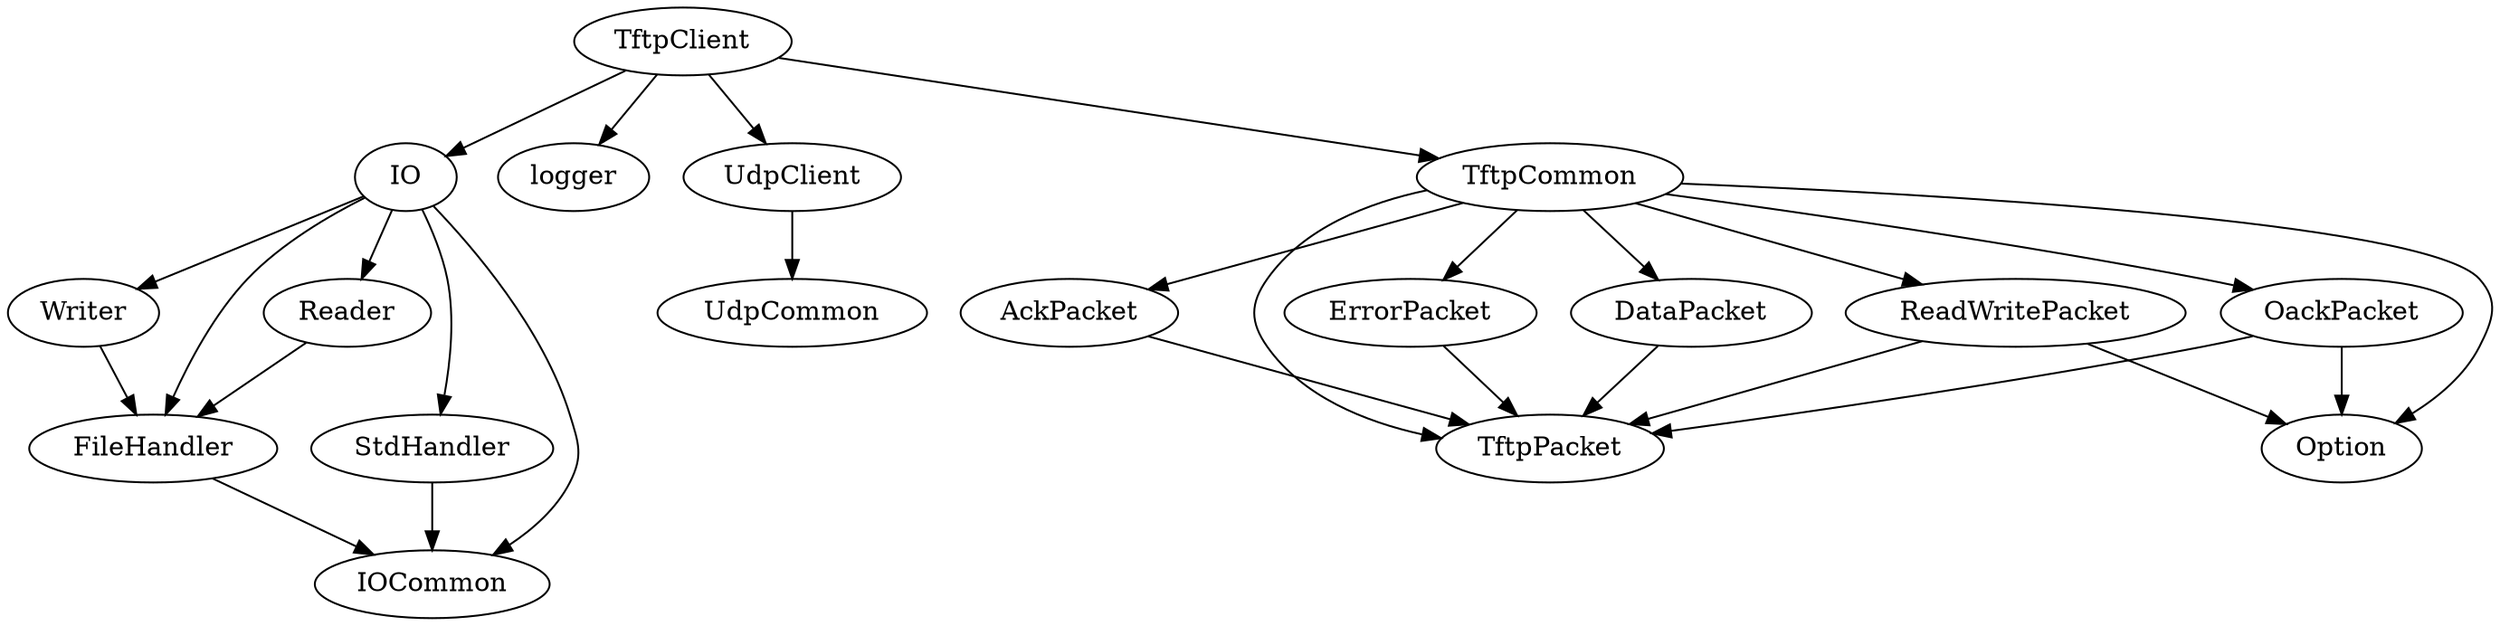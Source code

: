 digraph IncludesGraph {
  "TftpClient" -> "IO";
  "TftpClient" -> "logger";
  "TftpClient" -> "UdpClient";
  "TftpClient" -> "TftpCommon";
  "ErrorPacket" -> "TftpPacket";
  "DataPacket" -> "TftpPacket";
  "OackPacket" -> "Option";
  "OackPacket" -> "TftpPacket";
  "AckPacket" -> "TftpPacket";
  "ReadWritePacket" -> "Option";
  "ReadWritePacket" -> "TftpPacket";
  "TftpCommon" -> "AckPacket";
  "TftpCommon" -> "DataPacket";
  "TftpCommon" -> "ErrorPacket";
  "TftpCommon" -> "OackPacket";
  "TftpCommon" -> "Option";
  "TftpCommon" -> "ReadWritePacket";
  "TftpCommon" -> "TftpPacket";
  "IO" -> "FileHandler";
  "IO" -> "IOCommon";
  "IO" -> "Reader";
  "IO" -> "StdHandler";
  "IO" -> "Writer";
  "Writer" -> "FileHandler";
  "FileHandler" -> "IOCommon";
  "Reader" -> "FileHandler";
  "StdHandler" -> "IOCommon";
  "UdpClient" -> "UdpCommon";
}
